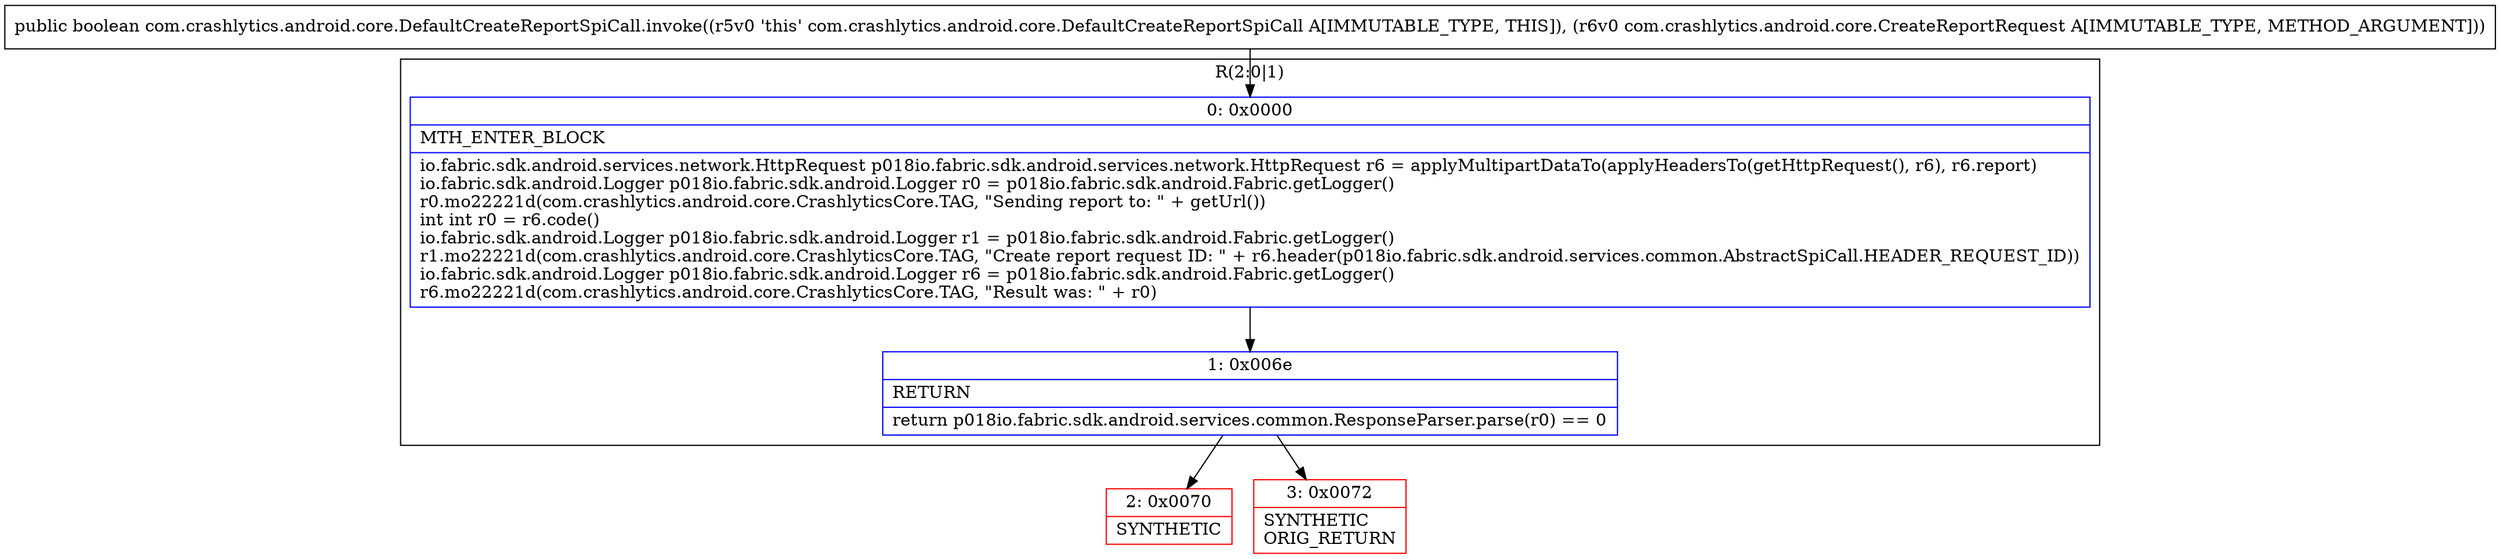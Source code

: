 digraph "CFG forcom.crashlytics.android.core.DefaultCreateReportSpiCall.invoke(Lcom\/crashlytics\/android\/core\/CreateReportRequest;)Z" {
subgraph cluster_Region_1488443261 {
label = "R(2:0|1)";
node [shape=record,color=blue];
Node_0 [shape=record,label="{0\:\ 0x0000|MTH_ENTER_BLOCK\l|io.fabric.sdk.android.services.network.HttpRequest p018io.fabric.sdk.android.services.network.HttpRequest r6 = applyMultipartDataTo(applyHeadersTo(getHttpRequest(), r6), r6.report)\lio.fabric.sdk.android.Logger p018io.fabric.sdk.android.Logger r0 = p018io.fabric.sdk.android.Fabric.getLogger()\lr0.mo22221d(com.crashlytics.android.core.CrashlyticsCore.TAG, \"Sending report to: \" + getUrl())\lint int r0 = r6.code()\lio.fabric.sdk.android.Logger p018io.fabric.sdk.android.Logger r1 = p018io.fabric.sdk.android.Fabric.getLogger()\lr1.mo22221d(com.crashlytics.android.core.CrashlyticsCore.TAG, \"Create report request ID: \" + r6.header(p018io.fabric.sdk.android.services.common.AbstractSpiCall.HEADER_REQUEST_ID))\lio.fabric.sdk.android.Logger p018io.fabric.sdk.android.Logger r6 = p018io.fabric.sdk.android.Fabric.getLogger()\lr6.mo22221d(com.crashlytics.android.core.CrashlyticsCore.TAG, \"Result was: \" + r0)\l}"];
Node_1 [shape=record,label="{1\:\ 0x006e|RETURN\l|return p018io.fabric.sdk.android.services.common.ResponseParser.parse(r0) == 0\l}"];
}
Node_2 [shape=record,color=red,label="{2\:\ 0x0070|SYNTHETIC\l}"];
Node_3 [shape=record,color=red,label="{3\:\ 0x0072|SYNTHETIC\lORIG_RETURN\l}"];
MethodNode[shape=record,label="{public boolean com.crashlytics.android.core.DefaultCreateReportSpiCall.invoke((r5v0 'this' com.crashlytics.android.core.DefaultCreateReportSpiCall A[IMMUTABLE_TYPE, THIS]), (r6v0 com.crashlytics.android.core.CreateReportRequest A[IMMUTABLE_TYPE, METHOD_ARGUMENT])) }"];
MethodNode -> Node_0;
Node_0 -> Node_1;
Node_1 -> Node_2;
Node_1 -> Node_3;
}

